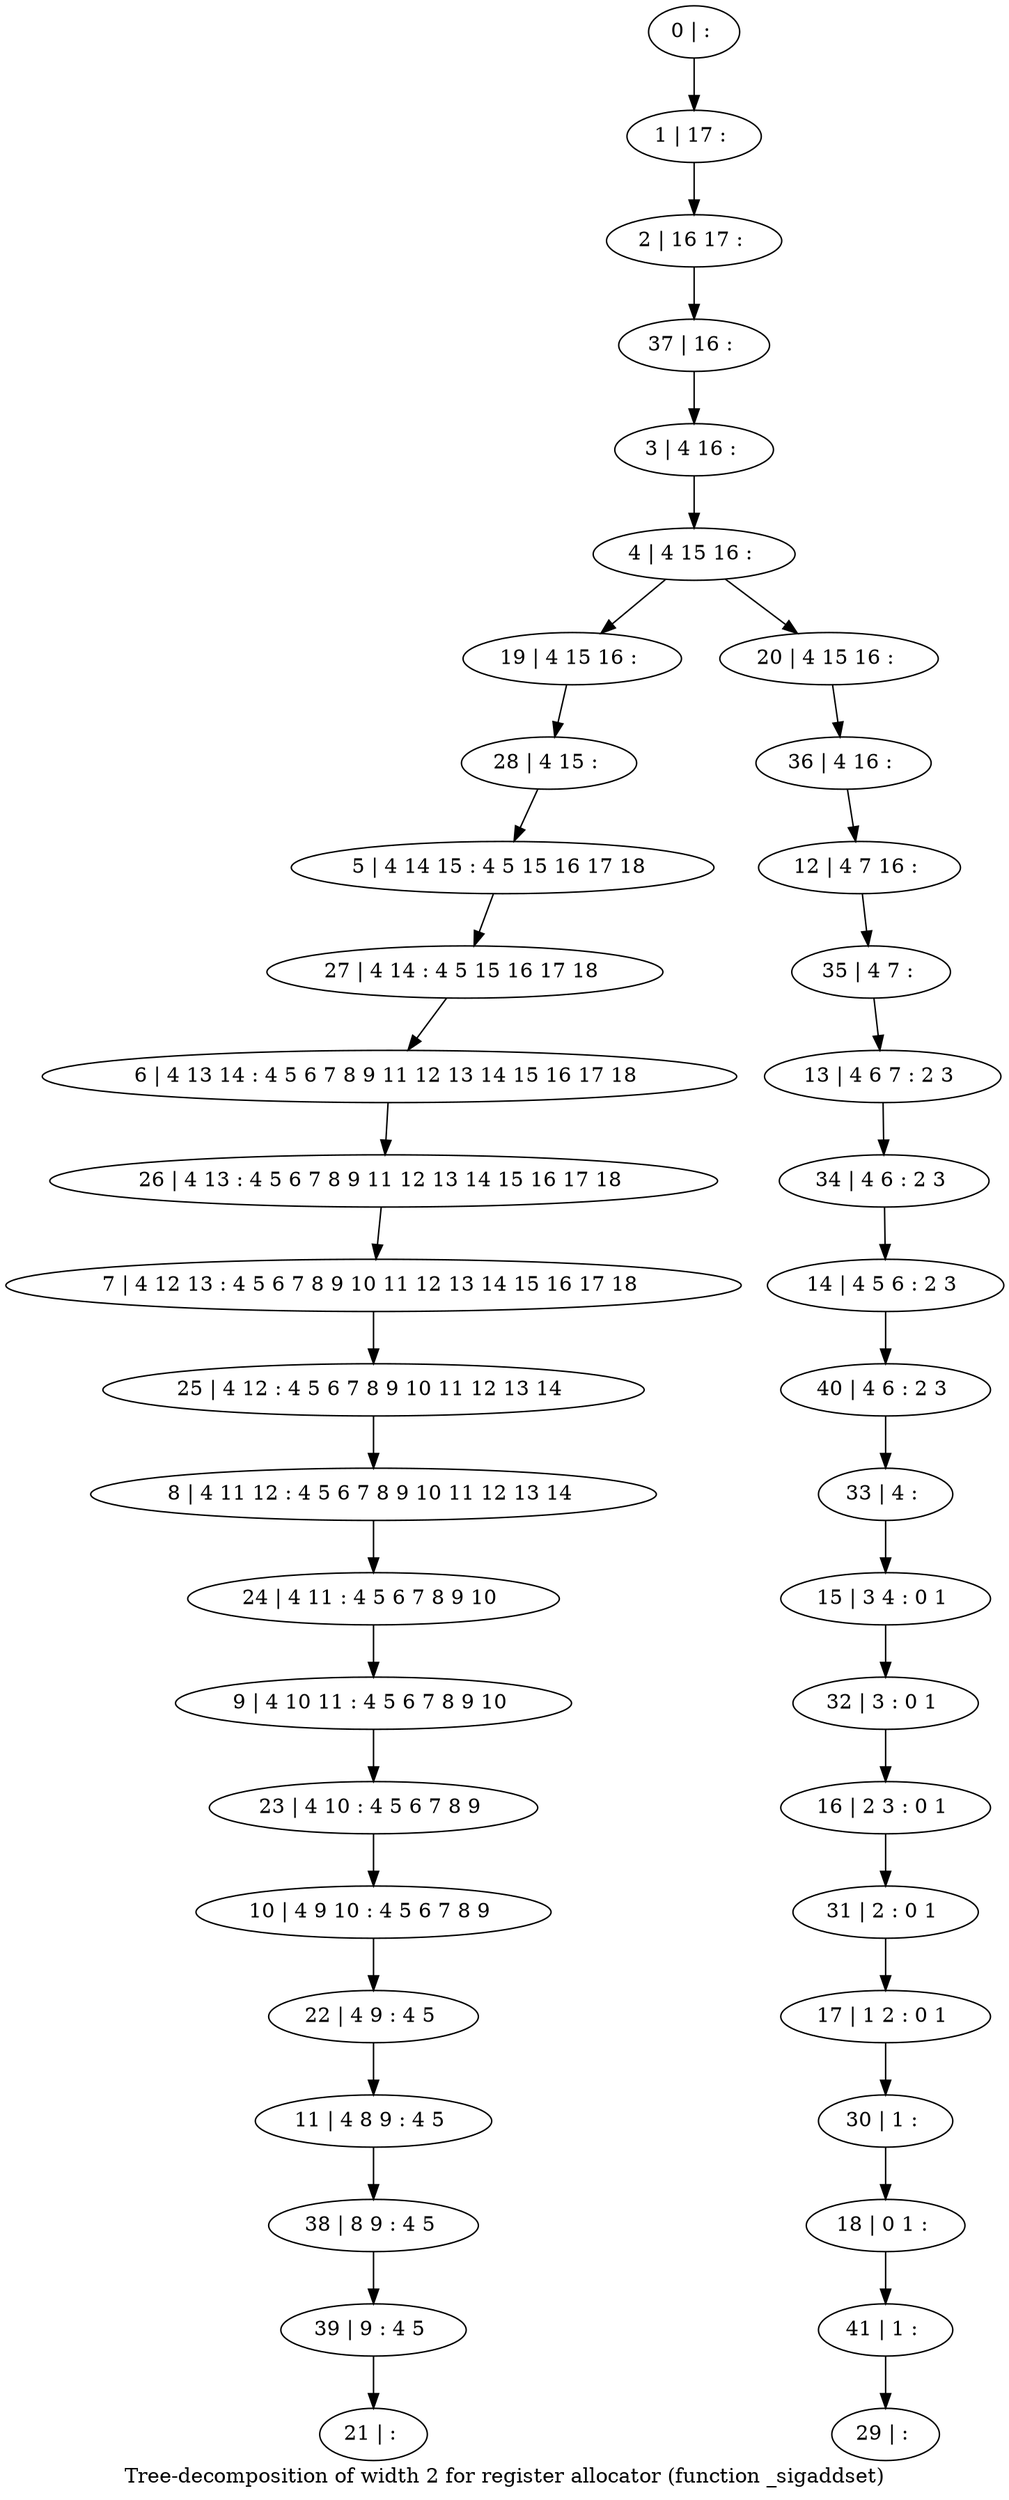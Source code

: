 digraph G {
graph [label="Tree-decomposition of width 2 for register allocator (function _sigaddset)"]
0[label="0 | : "];
1[label="1 | 17 : "];
2[label="2 | 16 17 : "];
3[label="3 | 4 16 : "];
4[label="4 | 4 15 16 : "];
5[label="5 | 4 14 15 : 4 5 15 16 17 18 "];
6[label="6 | 4 13 14 : 4 5 6 7 8 9 11 12 13 14 15 16 17 18 "];
7[label="7 | 4 12 13 : 4 5 6 7 8 9 10 11 12 13 14 15 16 17 18 "];
8[label="8 | 4 11 12 : 4 5 6 7 8 9 10 11 12 13 14 "];
9[label="9 | 4 10 11 : 4 5 6 7 8 9 10 "];
10[label="10 | 4 9 10 : 4 5 6 7 8 9 "];
11[label="11 | 4 8 9 : 4 5 "];
12[label="12 | 4 7 16 : "];
13[label="13 | 4 6 7 : 2 3 "];
14[label="14 | 4 5 6 : 2 3 "];
15[label="15 | 3 4 : 0 1 "];
16[label="16 | 2 3 : 0 1 "];
17[label="17 | 1 2 : 0 1 "];
18[label="18 | 0 1 : "];
19[label="19 | 4 15 16 : "];
20[label="20 | 4 15 16 : "];
21[label="21 | : "];
22[label="22 | 4 9 : 4 5 "];
23[label="23 | 4 10 : 4 5 6 7 8 9 "];
24[label="24 | 4 11 : 4 5 6 7 8 9 10 "];
25[label="25 | 4 12 : 4 5 6 7 8 9 10 11 12 13 14 "];
26[label="26 | 4 13 : 4 5 6 7 8 9 11 12 13 14 15 16 17 18 "];
27[label="27 | 4 14 : 4 5 15 16 17 18 "];
28[label="28 | 4 15 : "];
29[label="29 | : "];
30[label="30 | 1 : "];
31[label="31 | 2 : 0 1 "];
32[label="32 | 3 : 0 1 "];
33[label="33 | 4 : "];
34[label="34 | 4 6 : 2 3 "];
35[label="35 | 4 7 : "];
36[label="36 | 4 16 : "];
37[label="37 | 16 : "];
38[label="38 | 8 9 : 4 5 "];
39[label="39 | 9 : 4 5 "];
40[label="40 | 4 6 : 2 3 "];
41[label="41 | 1 : "];
0->1 ;
1->2 ;
3->4 ;
4->19 ;
4->20 ;
22->11 ;
10->22 ;
23->10 ;
9->23 ;
24->9 ;
8->24 ;
25->8 ;
7->25 ;
26->7 ;
6->26 ;
27->6 ;
5->27 ;
28->5 ;
19->28 ;
30->18 ;
17->30 ;
31->17 ;
16->31 ;
32->16 ;
15->32 ;
33->15 ;
34->14 ;
13->34 ;
35->13 ;
12->35 ;
36->12 ;
20->36 ;
37->3 ;
2->37 ;
11->38 ;
39->21 ;
38->39 ;
40->33 ;
14->40 ;
41->29 ;
18->41 ;
}
